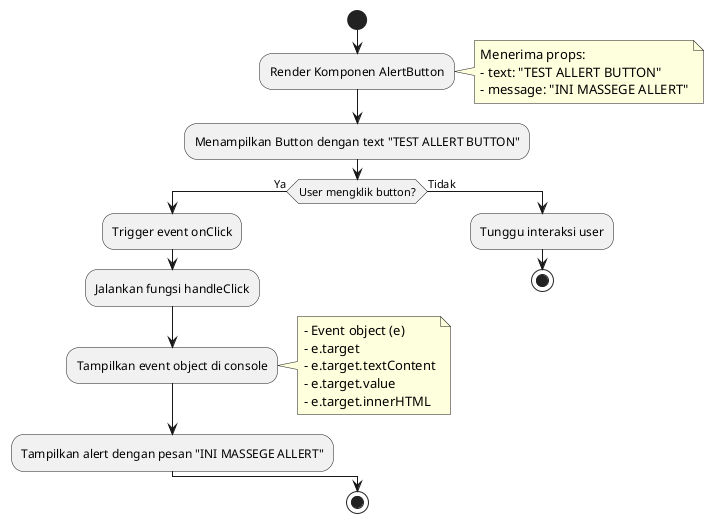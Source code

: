 @startuml
start

:Render Komponen AlertButton;
note right
  Menerima props:
  - text: "TEST ALLERT BUTTON"
  - message: "INI MASSEGE ALLERT"
end note

:Menampilkan Button dengan text "TEST ALLERT BUTTON";

if (User mengklik button?) then (Ya)
  :Trigger event onClick;
  :Jalankan fungsi handleClick;
  
  :Tampilkan event object di console;
  note right
    - Event object (e)
    - e.target
    - e.target.textContent
    - e.target.value
    - e.target.innerHTML
  end note
  
  :Tampilkan alert dengan pesan "INI MASSEGE ALLERT";
else (Tidak)
  :Tunggu interaksi user;
  stop
endif

stop

@enduml